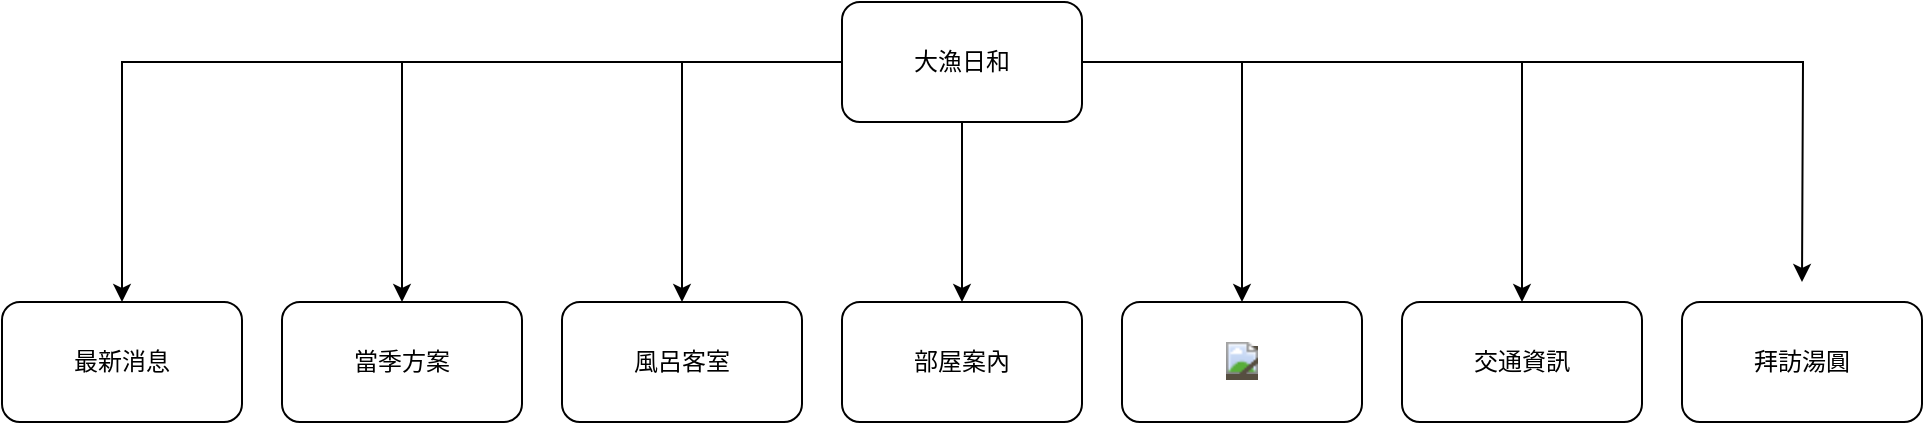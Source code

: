 <mxfile version="13.9.6" type="github"><diagram id="ka-QZbwsXuJTFTYd8jfW" name="Page-1"><mxGraphModel dx="1249" dy="701" grid="1" gridSize="10" guides="1" tooltips="1" connect="1" arrows="1" fold="1" page="1" pageScale="1" pageWidth="827" pageHeight="1169" math="0" shadow="0"><root><mxCell id="0"/><mxCell id="1" parent="0"/><mxCell id="6OeSPaUD7y6o4r7jsGd--10" style="edgeStyle=orthogonalEdgeStyle;rounded=0;orthogonalLoop=1;jettySize=auto;html=1;" edge="1" parent="1" source="6OeSPaUD7y6o4r7jsGd--2" target="6OeSPaUD7y6o4r7jsGd--3"><mxGeometry relative="1" as="geometry"/></mxCell><mxCell id="6OeSPaUD7y6o4r7jsGd--11" style="edgeStyle=orthogonalEdgeStyle;rounded=0;orthogonalLoop=1;jettySize=auto;html=1;" edge="1" parent="1" source="6OeSPaUD7y6o4r7jsGd--2" target="6OeSPaUD7y6o4r7jsGd--4"><mxGeometry relative="1" as="geometry"/></mxCell><mxCell id="6OeSPaUD7y6o4r7jsGd--12" style="edgeStyle=orthogonalEdgeStyle;rounded=0;orthogonalLoop=1;jettySize=auto;html=1;" edge="1" parent="1" source="6OeSPaUD7y6o4r7jsGd--2" target="6OeSPaUD7y6o4r7jsGd--5"><mxGeometry relative="1" as="geometry"/></mxCell><mxCell id="6OeSPaUD7y6o4r7jsGd--13" style="edgeStyle=orthogonalEdgeStyle;rounded=0;orthogonalLoop=1;jettySize=auto;html=1;" edge="1" parent="1" source="6OeSPaUD7y6o4r7jsGd--2" target="6OeSPaUD7y6o4r7jsGd--6"><mxGeometry relative="1" as="geometry"/></mxCell><mxCell id="6OeSPaUD7y6o4r7jsGd--14" style="edgeStyle=orthogonalEdgeStyle;rounded=0;orthogonalLoop=1;jettySize=auto;html=1;" edge="1" parent="1" source="6OeSPaUD7y6o4r7jsGd--2" target="6OeSPaUD7y6o4r7jsGd--7"><mxGeometry relative="1" as="geometry"/></mxCell><mxCell id="6OeSPaUD7y6o4r7jsGd--15" style="edgeStyle=orthogonalEdgeStyle;rounded=0;orthogonalLoop=1;jettySize=auto;html=1;entryX=0.5;entryY=0;entryDx=0;entryDy=0;" edge="1" parent="1" source="6OeSPaUD7y6o4r7jsGd--2" target="6OeSPaUD7y6o4r7jsGd--8"><mxGeometry relative="1" as="geometry"/></mxCell><mxCell id="6OeSPaUD7y6o4r7jsGd--16" style="edgeStyle=orthogonalEdgeStyle;rounded=0;orthogonalLoop=1;jettySize=auto;html=1;" edge="1" parent="1" source="6OeSPaUD7y6o4r7jsGd--2"><mxGeometry relative="1" as="geometry"><mxPoint x="930" y="260" as="targetPoint"/></mxGeometry></mxCell><mxCell id="6OeSPaUD7y6o4r7jsGd--2" value="大漁日和" style="rounded=1;whiteSpace=wrap;html=1;" vertex="1" parent="1"><mxGeometry x="450" y="120" width="120" height="60" as="geometry"/></mxCell><mxCell id="6OeSPaUD7y6o4r7jsGd--3" value="最新消息" style="rounded=1;whiteSpace=wrap;html=1;" vertex="1" parent="1"><mxGeometry x="30" y="270" width="120" height="60" as="geometry"/></mxCell><mxCell id="6OeSPaUD7y6o4r7jsGd--4" value="當季方案" style="rounded=1;whiteSpace=wrap;html=1;" vertex="1" parent="1"><mxGeometry x="170" y="270" width="120" height="60" as="geometry"/></mxCell><mxCell id="6OeSPaUD7y6o4r7jsGd--5" value="風呂客室" style="rounded=1;whiteSpace=wrap;html=1;" vertex="1" parent="1"><mxGeometry x="310" y="270" width="120" height="60" as="geometry"/></mxCell><mxCell id="6OeSPaUD7y6o4r7jsGd--6" value="部屋案內" style="rounded=1;whiteSpace=wrap;html=1;" vertex="1" parent="1"><mxGeometry x="450" y="270" width="120" height="60" as="geometry"/></mxCell><mxCell id="6OeSPaUD7y6o4r7jsGd--7" value="&lt;a href=&quot;https://taiori.com/cuisine&quot; style=&quot;font-family: , &amp;#34;verdana&amp;#34; , &amp;#34;geneva&amp;#34; , &amp;#34;arial&amp;#34; , &amp;#34;helvetica&amp;#34; , sans-serif ; font-size: medium ; background-color: rgb(86 , 78 , 64)&quot;&gt;&lt;img src=&quot;https://taiori.com/images/menu_cuisine_off.png&quot; style=&quot;border: none&quot;&gt;&lt;/a&gt;" style="rounded=1;whiteSpace=wrap;html=1;" vertex="1" parent="1"><mxGeometry x="590" y="270" width="120" height="60" as="geometry"/></mxCell><mxCell id="6OeSPaUD7y6o4r7jsGd--8" value="交通資訊" style="rounded=1;whiteSpace=wrap;html=1;" vertex="1" parent="1"><mxGeometry x="730" y="270" width="120" height="60" as="geometry"/></mxCell><mxCell id="6OeSPaUD7y6o4r7jsGd--9" value="拜訪湯圓" style="rounded=1;whiteSpace=wrap;html=1;" vertex="1" parent="1"><mxGeometry x="870" y="270" width="120" height="60" as="geometry"/></mxCell></root></mxGraphModel></diagram></mxfile>